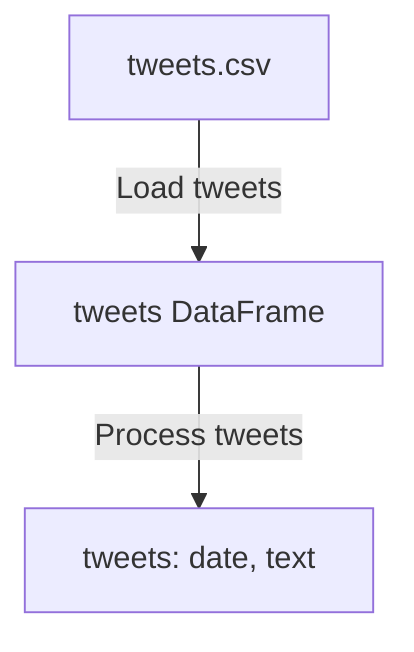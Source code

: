 flowchart TD
    A["tweets.csv"] --> |"Load tweets"| B["tweets DataFrame"]
    B --> |"Process tweets"| C["tweets: date, text"]